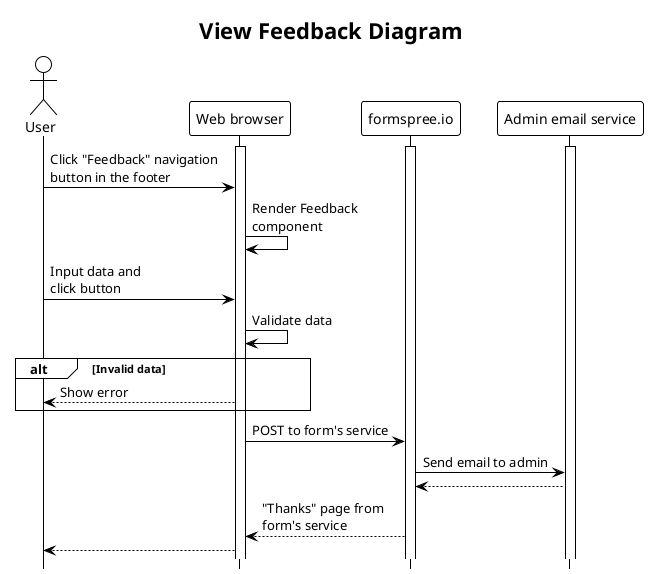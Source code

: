 @startuml sequence_feedback_diagram

!theme plain
hide footbox

title View Feedback Diagram

' definitions

actor User
participant "Web browser" as Browser
participant "formspree.io" as Form
participant "Admin email service" as Email

activate Email
activate Form
activate Browser

' diagram

' start interaction
User -> Browser: Click "Feedback" navigation\nbutton in the footer
Browser -> Browser: Render Feedback\ncomponent

' submit form
User -> Browser: Input data and\nclick button
Browser -> Browser: Validate data

alt Invalid data
    User <-- Browser: Show error
end
Browser -> Form: POST to form's service
Form -> Email: Send email to admin

Form <-- Email
Browser <-- Form: "Thanks" page from\nform's service
User <-- Browser

@enduml